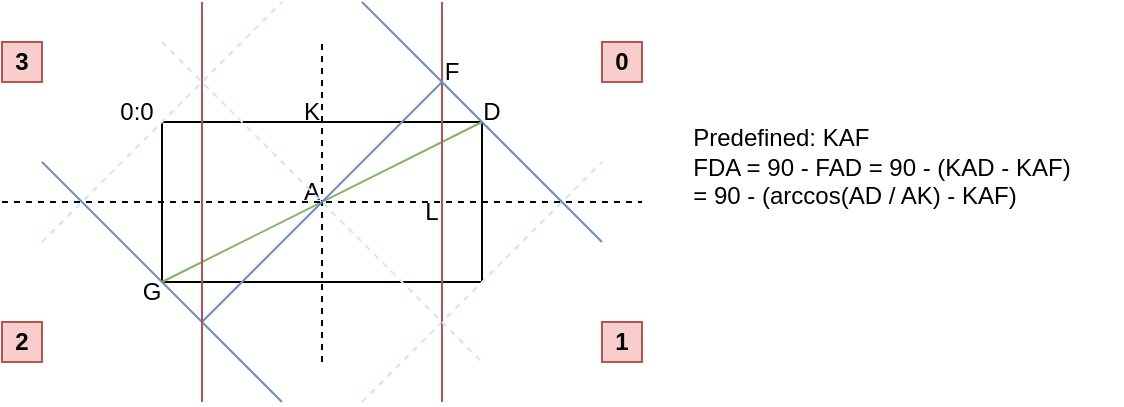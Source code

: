 <mxfile version="24.7.6" pages="2">
  <diagram name="Name" id="ltzT5SsYBdAxyO781Ist">
    <mxGraphModel dx="683" dy="355" grid="1" gridSize="10" guides="1" tooltips="1" connect="1" arrows="1" fold="1" page="1" pageScale="1" pageWidth="827" pageHeight="1169" math="0" shadow="0">
      <root>
        <mxCell id="0" />
        <mxCell id="1" parent="0" />
        <mxCell id="JyyqqcXyBl7oPKqkZLgQ-26" value="" style="endArrow=none;html=1;rounded=0;" parent="1" edge="1">
          <mxGeometry width="50" height="50" relative="1" as="geometry">
            <mxPoint x="200" y="560" as="sourcePoint" />
            <mxPoint x="360" y="560" as="targetPoint" />
          </mxGeometry>
        </mxCell>
        <mxCell id="JyyqqcXyBl7oPKqkZLgQ-27" value="" style="endArrow=none;html=1;rounded=0;" parent="1" edge="1">
          <mxGeometry width="50" height="50" relative="1" as="geometry">
            <mxPoint x="200" y="640" as="sourcePoint" />
            <mxPoint x="200" y="560" as="targetPoint" />
          </mxGeometry>
        </mxCell>
        <mxCell id="JyyqqcXyBl7oPKqkZLgQ-28" value="" style="endArrow=none;html=1;rounded=0;" parent="1" edge="1">
          <mxGeometry width="50" height="50" relative="1" as="geometry">
            <mxPoint x="360" y="640" as="sourcePoint" />
            <mxPoint x="200" y="640" as="targetPoint" />
          </mxGeometry>
        </mxCell>
        <mxCell id="JyyqqcXyBl7oPKqkZLgQ-29" value="" style="endArrow=none;html=1;rounded=0;" parent="1" edge="1">
          <mxGeometry width="50" height="50" relative="1" as="geometry">
            <mxPoint x="360" y="640" as="sourcePoint" />
            <mxPoint x="360" y="560" as="targetPoint" />
          </mxGeometry>
        </mxCell>
        <mxCell id="JyyqqcXyBl7oPKqkZLgQ-30" value="" style="endArrow=none;html=1;rounded=0;fillColor=#d5e8d4;strokeColor=#82b366;" parent="1" edge="1">
          <mxGeometry width="50" height="50" relative="1" as="geometry">
            <mxPoint x="360" y="560" as="sourcePoint" />
            <mxPoint x="200" y="640" as="targetPoint" />
          </mxGeometry>
        </mxCell>
        <mxCell id="JyyqqcXyBl7oPKqkZLgQ-31" value="" style="endArrow=none;html=1;rounded=0;fillColor=#dae8fc;strokeColor=#CCE5FF;dashed=1;" parent="1" edge="1">
          <mxGeometry width="50" height="50" relative="1" as="geometry">
            <mxPoint x="300" y="700" as="sourcePoint" />
            <mxPoint x="420" y="580" as="targetPoint" />
          </mxGeometry>
        </mxCell>
        <mxCell id="JyyqqcXyBl7oPKqkZLgQ-33" value="" style="endArrow=none;html=1;rounded=0;dashed=1;" parent="1" edge="1">
          <mxGeometry width="50" height="50" relative="1" as="geometry">
            <mxPoint x="280" y="680" as="sourcePoint" />
            <mxPoint x="280" y="520" as="targetPoint" />
          </mxGeometry>
        </mxCell>
        <mxCell id="JyyqqcXyBl7oPKqkZLgQ-34" value="" style="endArrow=none;html=1;rounded=0;fillColor=#dae8fc;strokeColor=#6c8ebf;" parent="1" edge="1">
          <mxGeometry width="50" height="50" relative="1" as="geometry">
            <mxPoint x="340" y="540" as="sourcePoint" />
            <mxPoint x="220" y="660" as="targetPoint" />
          </mxGeometry>
        </mxCell>
        <mxCell id="JyyqqcXyBl7oPKqkZLgQ-35" value="" style="endArrow=none;html=1;rounded=0;fillColor=#f8cecc;strokeColor=#b85450;" parent="1" edge="1">
          <mxGeometry width="50" height="50" relative="1" as="geometry">
            <mxPoint x="340" y="700" as="sourcePoint" />
            <mxPoint x="340" y="500" as="targetPoint" />
          </mxGeometry>
        </mxCell>
        <mxCell id="JyyqqcXyBl7oPKqkZLgQ-36" value="" style="endArrow=none;dashed=1;html=1;rounded=0;" parent="1" edge="1">
          <mxGeometry width="50" height="50" relative="1" as="geometry">
            <mxPoint x="120" y="600" as="sourcePoint" />
            <mxPoint x="440" y="600" as="targetPoint" />
          </mxGeometry>
        </mxCell>
        <mxCell id="JyyqqcXyBl7oPKqkZLgQ-37" value="A" style="text;strokeColor=none;align=center;fillColor=none;html=1;verticalAlign=middle;whiteSpace=wrap;rounded=0;" parent="1" vertex="1">
          <mxGeometry x="270" y="590" width="10" height="10" as="geometry" />
        </mxCell>
        <mxCell id="JyyqqcXyBl7oPKqkZLgQ-40" value="D" style="text;strokeColor=none;align=center;fillColor=none;html=1;verticalAlign=middle;whiteSpace=wrap;rounded=0;" parent="1" vertex="1">
          <mxGeometry x="360" y="550" width="10" height="10" as="geometry" />
        </mxCell>
        <mxCell id="JyyqqcXyBl7oPKqkZLgQ-43" value="F" style="text;strokeColor=none;align=center;fillColor=none;html=1;verticalAlign=middle;whiteSpace=wrap;rounded=0;" parent="1" vertex="1">
          <mxGeometry x="340" y="530" width="10" height="10" as="geometry" />
        </mxCell>
        <mxCell id="JyyqqcXyBl7oPKqkZLgQ-44" value="G" style="text;strokeColor=none;align=center;fillColor=none;html=1;verticalAlign=middle;whiteSpace=wrap;rounded=0;" parent="1" vertex="1">
          <mxGeometry x="190" y="640" width="10" height="10" as="geometry" />
        </mxCell>
        <mxCell id="JyyqqcXyBl7oPKqkZLgQ-45" value="" style="endArrow=none;html=1;rounded=0;fillColor=#dae8fc;strokeColor=#6c8ebf;" parent="1" edge="1">
          <mxGeometry width="50" height="50" relative="1" as="geometry">
            <mxPoint x="140" y="580" as="sourcePoint" />
            <mxPoint x="260" y="700" as="targetPoint" />
          </mxGeometry>
        </mxCell>
        <mxCell id="JyyqqcXyBl7oPKqkZLgQ-47" value="&lt;br&gt;&lt;div style=&quot;text-align: left;&quot;&gt;&lt;span style=&quot;background-color: initial;&quot;&gt;Predefined: KAF&lt;br&gt;FDA = 90 - FAD = 90 - (&lt;/span&gt;&lt;span style=&quot;background-color: initial;&quot;&gt;KAD -&amp;nbsp;&lt;/span&gt;&lt;span style=&quot;background-color: initial;&quot;&gt;KAF)&lt;/span&gt;&lt;/div&gt;&lt;div style=&quot;text-align: left;&quot;&gt;&lt;span style=&quot;background-color: initial;&quot;&gt;= 90 - (&lt;/span&gt;&lt;span style=&quot;background-color: initial;&quot;&gt;arccos(AD / AK) -&amp;nbsp;&lt;/span&gt;&lt;span style=&quot;background-color: initial;&quot;&gt;KAF)&lt;/span&gt;&lt;/div&gt;" style="text;html=1;align=center;verticalAlign=middle;whiteSpace=wrap;rounded=0;" parent="1" vertex="1">
          <mxGeometry x="440" y="560" width="240" height="30" as="geometry" />
        </mxCell>
        <mxCell id="JyyqqcXyBl7oPKqkZLgQ-48" value="K" style="text;html=1;align=center;verticalAlign=middle;whiteSpace=wrap;rounded=0;" parent="1" vertex="1">
          <mxGeometry x="270" y="550" width="10" height="10" as="geometry" />
        </mxCell>
        <mxCell id="JyyqqcXyBl7oPKqkZLgQ-49" value="L" style="text;html=1;align=center;verticalAlign=middle;whiteSpace=wrap;rounded=0;" parent="1" vertex="1">
          <mxGeometry x="330" y="600" width="10" height="10" as="geometry" />
        </mxCell>
        <mxCell id="uIuwBRZ1UB-okvobMF6s-26" value="0" style="text;html=1;align=center;verticalAlign=middle;whiteSpace=wrap;rounded=0;fontStyle=1;fillColor=#f8cecc;strokeColor=#b85450;" parent="1" vertex="1">
          <mxGeometry x="420" y="520" width="20" height="20" as="geometry" />
        </mxCell>
        <mxCell id="uIuwBRZ1UB-okvobMF6s-27" value="1" style="text;html=1;align=center;verticalAlign=middle;whiteSpace=wrap;rounded=0;fontStyle=1;fillColor=#f8cecc;strokeColor=#b85450;" parent="1" vertex="1">
          <mxGeometry x="420" y="660" width="20" height="20" as="geometry" />
        </mxCell>
        <mxCell id="uIuwBRZ1UB-okvobMF6s-28" value="2" style="text;html=1;align=center;verticalAlign=middle;whiteSpace=wrap;rounded=0;fontStyle=1;fillColor=#f8cecc;strokeColor=#b85450;" parent="1" vertex="1">
          <mxGeometry x="120" y="660" width="20" height="20" as="geometry" />
        </mxCell>
        <mxCell id="uIuwBRZ1UB-okvobMF6s-29" value="3" style="text;html=1;align=center;verticalAlign=middle;whiteSpace=wrap;rounded=0;fontStyle=1;fillColor=#f8cecc;strokeColor=#b85450;" parent="1" vertex="1">
          <mxGeometry x="120" y="520" width="20" height="20" as="geometry" />
        </mxCell>
        <mxCell id="uIuwBRZ1UB-okvobMF6s-30" value="" style="endArrow=none;html=1;rounded=0;fillColor=#f8cecc;strokeColor=#b85450;" parent="1" edge="1">
          <mxGeometry width="50" height="50" relative="1" as="geometry">
            <mxPoint x="220" y="700" as="sourcePoint" />
            <mxPoint x="220" y="500" as="targetPoint" />
          </mxGeometry>
        </mxCell>
        <mxCell id="uIuwBRZ1UB-okvobMF6s-31" value="0:0" style="text;html=1;align=center;verticalAlign=middle;whiteSpace=wrap;rounded=0;" parent="1" vertex="1">
          <mxGeometry x="175" y="550" width="25" height="10" as="geometry" />
        </mxCell>
        <mxCell id="uIuwBRZ1UB-okvobMF6s-32" value="" style="endArrow=none;dashed=1;html=1;rounded=0;fillColor=#f5f5f5;strokeColor=#CCE5FF;" parent="1" edge="1">
          <mxGeometry width="50" height="50" relative="1" as="geometry">
            <mxPoint x="200" y="520" as="sourcePoint" />
            <mxPoint x="360" y="680" as="targetPoint" />
          </mxGeometry>
        </mxCell>
        <mxCell id="uIuwBRZ1UB-okvobMF6s-33" value="" style="endArrow=none;html=1;rounded=0;fillColor=#dae8fc;strokeColor=#CCE5FF;dashed=1;" parent="1" edge="1">
          <mxGeometry width="50" height="50" relative="1" as="geometry">
            <mxPoint x="140" y="620" as="sourcePoint" />
            <mxPoint x="260" y="500" as="targetPoint" />
          </mxGeometry>
        </mxCell>
        <mxCell id="Cd3XaYwlwLG_Ry0KV1gw-1" value="" style="endArrow=none;html=1;rounded=0;fillColor=#dae8fc;strokeColor=#6c8ebf;" edge="1" parent="1">
          <mxGeometry width="50" height="50" relative="1" as="geometry">
            <mxPoint x="300" y="500" as="sourcePoint" />
            <mxPoint x="420" y="620" as="targetPoint" />
          </mxGeometry>
        </mxCell>
      </root>
    </mxGraphModel>
  </diagram>
  <diagram id="Jp9MV0Kf8imSN911LjnW" name="Text">
    <mxGraphModel dx="1420" dy="745" grid="1" gridSize="10" guides="1" tooltips="1" connect="1" arrows="1" fold="1" page="1" pageScale="1" pageWidth="827" pageHeight="1169" math="0" shadow="0">
      <root>
        <mxCell id="0" />
        <mxCell id="1" parent="0" />
        <mxCell id="gEmSKo7o0tkbMqz-QMmU-2" value="" style="rounded=0;whiteSpace=wrap;html=1;fillColor=#fff2cc;strokeColor=#d6b656;" parent="1" vertex="1">
          <mxGeometry x="600" y="650" width="35" height="30" as="geometry" />
        </mxCell>
        <mxCell id="gEmSKo7o0tkbMqz-QMmU-4" value="" style="rounded=0;whiteSpace=wrap;html=1;fillColor=#fff2cc;strokeColor=#d6b656;" parent="1" vertex="1">
          <mxGeometry x="675" y="650" width="35" height="30" as="geometry" />
        </mxCell>
        <mxCell id="mKlO-LxwU_6byff5q-xm-2" value="" style="rounded=0;whiteSpace=wrap;html=1;fillColor=#d5e8d4;strokeColor=#82b366;" parent="1" vertex="1">
          <mxGeometry x="60" y="240" width="160" height="10" as="geometry" />
        </mxCell>
        <mxCell id="mKlO-LxwU_6byff5q-xm-4" value="" style="rounded=0;whiteSpace=wrap;html=1;fillColor=#d5e8d4;strokeColor=#82b366;" parent="1" vertex="1">
          <mxGeometry x="260" y="240" width="80" height="10" as="geometry" />
        </mxCell>
        <mxCell id="mKlO-LxwU_6byff5q-xm-6" value="" style="rounded=0;whiteSpace=wrap;html=1;fillColor=#d5e8d4;strokeColor=#82b366;" parent="1" vertex="1">
          <mxGeometry x="90" y="320" width="100" height="10" as="geometry" />
        </mxCell>
        <mxCell id="mKlO-LxwU_6byff5q-xm-8" value="" style="rounded=0;whiteSpace=wrap;html=1;fillColor=#d5e8d4;strokeColor=#82b366;" parent="1" vertex="1">
          <mxGeometry x="270" y="320" width="60" height="10" as="geometry" />
        </mxCell>
        <mxCell id="mKlO-LxwU_6byff5q-xm-10" value="" style="rounded=0;whiteSpace=wrap;html=1;fillColor=#d5e8d4;strokeColor=#82b366;" parent="1" vertex="1">
          <mxGeometry x="20" y="440" width="160" height="10" as="geometry" />
        </mxCell>
        <mxCell id="mKlO-LxwU_6byff5q-xm-12" value="" style="rounded=0;whiteSpace=wrap;html=1;fillColor=#d5e8d4;strokeColor=#82b366;" parent="1" vertex="1">
          <mxGeometry x="180" y="440" width="100" height="10" as="geometry" />
        </mxCell>
        <mxCell id="mKlO-LxwU_6byff5q-xm-17" value="" style="rounded=0;whiteSpace=wrap;html=1;fillColor=#f8cecc;strokeColor=#b85450;" parent="1" vertex="1">
          <mxGeometry x="500" y="450" width="40" height="30" as="geometry" />
        </mxCell>
        <mxCell id="mKlO-LxwU_6byff5q-xm-23" value="" style="endArrow=classic;startArrow=classic;html=1;rounded=0;fillColor=#ffe6cc;strokeColor=#d79b00;" parent="1" edge="1">
          <mxGeometry width="50" height="50" relative="1" as="geometry">
            <mxPoint x="20" y="490" as="sourcePoint" />
            <mxPoint x="180" y="490" as="targetPoint" />
          </mxGeometry>
        </mxCell>
        <mxCell id="mKlO-LxwU_6byff5q-xm-25" value="" style="endArrow=none;dashed=1;html=1;rounded=0;" parent="1" edge="1">
          <mxGeometry width="50" height="50" relative="1" as="geometry">
            <mxPoint x="80" y="560" as="sourcePoint" />
            <mxPoint x="80" y="400" as="targetPoint" />
          </mxGeometry>
        </mxCell>
        <mxCell id="mKlO-LxwU_6byff5q-xm-26" value="Start of Line" style="text;html=1;align=center;verticalAlign=middle;whiteSpace=wrap;rounded=0;" parent="1" vertex="1">
          <mxGeometry x="80" y="400" width="80" height="20" as="geometry" />
        </mxCell>
        <mxCell id="mKlO-LxwU_6byff5q-xm-27" value="" style="endArrow=classic;startArrow=classic;html=1;rounded=0;fillColor=#ffe6cc;strokeColor=#d79b00;" parent="1" edge="1">
          <mxGeometry width="50" height="50" relative="1" as="geometry">
            <mxPoint x="180" y="490" as="sourcePoint" />
            <mxPoint x="280" y="490" as="targetPoint" />
          </mxGeometry>
        </mxCell>
        <mxCell id="mKlO-LxwU_6byff5q-xm-28" value="" style="endArrow=classic;startArrow=classic;html=1;rounded=0;fillColor=#ffe6cc;strokeColor=#d79b00;" parent="1" edge="1">
          <mxGeometry width="50" height="50" relative="1" as="geometry">
            <mxPoint x="280" y="490" as="sourcePoint" />
            <mxPoint x="370" y="490" as="targetPoint" />
          </mxGeometry>
        </mxCell>
        <mxCell id="mKlO-LxwU_6byff5q-xm-29" value="" style="endArrow=classic;startArrow=classic;html=1;rounded=0;fillColor=#ffe6cc;strokeColor=#d79b00;" parent="1" edge="1">
          <mxGeometry width="50" height="50" relative="1" as="geometry">
            <mxPoint x="370" y="490" as="sourcePoint" />
            <mxPoint x="490" y="490" as="targetPoint" />
          </mxGeometry>
        </mxCell>
        <mxCell id="mKlO-LxwU_6byff5q-xm-30" value="" style="endArrow=classic;startArrow=classic;html=1;rounded=0;fillColor=#ffe6cc;strokeColor=#d79b00;" parent="1" edge="1">
          <mxGeometry width="50" height="50" relative="1" as="geometry">
            <mxPoint x="490" y="490" as="sourcePoint" />
            <mxPoint x="570" y="490" as="targetPoint" />
          </mxGeometry>
        </mxCell>
        <mxCell id="mKlO-LxwU_6byff5q-xm-31" value="" style="endArrow=classic;startArrow=classic;html=1;rounded=0;fillColor=#ffe6cc;strokeColor=#d79b00;" parent="1" edge="1">
          <mxGeometry width="50" height="50" relative="1" as="geometry">
            <mxPoint x="570" y="490" as="sourcePoint" />
            <mxPoint x="670" y="490" as="targetPoint" />
          </mxGeometry>
        </mxCell>
        <mxCell id="mKlO-LxwU_6byff5q-xm-32" value="" style="endArrow=classic;startArrow=classic;html=1;rounded=0;fillColor=#ffe6cc;strokeColor=#d79b00;" parent="1" edge="1">
          <mxGeometry width="50" height="50" relative="1" as="geometry">
            <mxPoint x="670" y="490" as="sourcePoint" />
            <mxPoint x="810" y="490" as="targetPoint" />
          </mxGeometry>
        </mxCell>
        <mxCell id="mKlO-LxwU_6byff5q-xm-33" value="Calculated fragment width = combine(prevRightGap, leftGap) + footWidth + rightGap" style="text;html=1;align=left;verticalAlign=middle;whiteSpace=wrap;rounded=0;" parent="1" vertex="1">
          <mxGeometry x="180" y="520" width="500" height="20" as="geometry" />
        </mxCell>
        <mxCell id="mKlO-LxwU_6byff5q-xm-35" value="" style="endArrow=none;html=1;rounded=0;" parent="1" edge="1">
          <mxGeometry width="50" height="50" relative="1" as="geometry">
            <mxPoint x="180" y="500" as="sourcePoint" />
            <mxPoint x="180" y="430" as="targetPoint" />
          </mxGeometry>
        </mxCell>
        <mxCell id="mKlO-LxwU_6byff5q-xm-36" value="" style="endArrow=none;html=1;rounded=0;" parent="1" edge="1">
          <mxGeometry width="50" height="50" relative="1" as="geometry">
            <mxPoint x="280" y="500" as="sourcePoint" />
            <mxPoint x="280" y="430" as="targetPoint" />
          </mxGeometry>
        </mxCell>
        <mxCell id="mKlO-LxwU_6byff5q-xm-37" value="" style="endArrow=none;html=1;rounded=0;" parent="1" edge="1">
          <mxGeometry width="50" height="50" relative="1" as="geometry">
            <mxPoint x="370" y="500" as="sourcePoint" />
            <mxPoint x="370" y="430" as="targetPoint" />
          </mxGeometry>
        </mxCell>
        <mxCell id="mKlO-LxwU_6byff5q-xm-38" value="" style="endArrow=none;html=1;rounded=0;" parent="1" edge="1">
          <mxGeometry width="50" height="50" relative="1" as="geometry">
            <mxPoint x="490" y="500" as="sourcePoint" />
            <mxPoint x="490" y="430" as="targetPoint" />
          </mxGeometry>
        </mxCell>
        <mxCell id="mKlO-LxwU_6byff5q-xm-39" value="" style="endArrow=none;html=1;rounded=0;" parent="1" edge="1">
          <mxGeometry width="50" height="50" relative="1" as="geometry">
            <mxPoint x="570" y="500" as="sourcePoint" />
            <mxPoint x="570" y="430" as="targetPoint" />
          </mxGeometry>
        </mxCell>
        <mxCell id="mKlO-LxwU_6byff5q-xm-40" value="" style="endArrow=none;html=1;rounded=0;" parent="1" edge="1">
          <mxGeometry width="50" height="50" relative="1" as="geometry">
            <mxPoint x="670" y="500" as="sourcePoint" />
            <mxPoint x="670" y="430" as="targetPoint" />
          </mxGeometry>
        </mxCell>
        <mxCell id="mKlO-LxwU_6byff5q-xm-41" value="" style="rounded=0;whiteSpace=wrap;html=1;fillColor=#dae8fc;strokeColor=#6c8ebf;" parent="1" vertex="1">
          <mxGeometry x="60" y="250" width="60" height="30" as="geometry" />
        </mxCell>
        <mxCell id="mKlO-LxwU_6byff5q-xm-42" value="" style="rounded=0;whiteSpace=wrap;html=1;fillColor=#e1d5e7;strokeColor=#9673a6;" parent="1" vertex="1">
          <mxGeometry x="160" y="250" width="60" height="30" as="geometry" />
        </mxCell>
        <mxCell id="mKlO-LxwU_6byff5q-xm-43" value="" style="rounded=0;whiteSpace=wrap;html=1;fillColor=#e1d5e7;strokeColor=#9673a6;" parent="1" vertex="1">
          <mxGeometry x="160" y="330" width="30" height="30" as="geometry" />
        </mxCell>
        <mxCell id="mKlO-LxwU_6byff5q-xm-44" value="" style="rounded=0;whiteSpace=wrap;html=1;fillColor=#dae8fc;strokeColor=#6c8ebf;" parent="1" vertex="1">
          <mxGeometry x="90" y="330" width="30" height="30" as="geometry" />
        </mxCell>
        <mxCell id="mKlO-LxwU_6byff5q-xm-45" value="" style="rounded=0;whiteSpace=wrap;html=1;fillColor=#dae8fc;strokeColor=#6c8ebf;" parent="1" vertex="1">
          <mxGeometry x="20" y="450" width="60" height="30" as="geometry" />
        </mxCell>
        <mxCell id="mKlO-LxwU_6byff5q-xm-46" value="" style="rounded=0;whiteSpace=wrap;html=1;fillColor=#e1d5e7;strokeColor=#9673a6;" parent="1" vertex="1">
          <mxGeometry x="120" y="450" width="60" height="30" as="geometry" />
        </mxCell>
        <mxCell id="mKlO-LxwU_6byff5q-xm-47" value="" style="rounded=0;whiteSpace=wrap;html=1;fillColor=#dae8fc;strokeColor=#6c8ebf;" parent="1" vertex="1">
          <mxGeometry x="180" y="450" width="30" height="30" as="geometry" />
        </mxCell>
        <mxCell id="mKlO-LxwU_6byff5q-xm-48" value="" style="rounded=0;whiteSpace=wrap;html=1;fillColor=#dae8fc;strokeColor=#6c8ebf;" parent="1" vertex="1">
          <mxGeometry x="490" y="450" width="10" height="30" as="geometry" />
        </mxCell>
        <mxCell id="mKlO-LxwU_6byff5q-xm-49" value="" style="rounded=0;whiteSpace=wrap;html=1;fillColor=#e1d5e7;strokeColor=#9673a6;" parent="1" vertex="1">
          <mxGeometry x="540" y="450" width="10" height="30" as="geometry" />
        </mxCell>
        <mxCell id="mKlO-LxwU_6byff5q-xm-50" value="" style="rounded=0;whiteSpace=wrap;html=1;fillColor=#dae8fc;strokeColor=#6c8ebf;" parent="1" vertex="1">
          <mxGeometry x="670" y="450" width="40" height="30" as="geometry" />
        </mxCell>
        <mxCell id="mKlO-LxwU_6byff5q-xm-51" value="" style="rounded=0;whiteSpace=wrap;html=1;fillColor=#e1d5e7;strokeColor=#9673a6;" parent="1" vertex="1">
          <mxGeometry x="750" y="450" width="60" height="30" as="geometry" />
        </mxCell>
        <mxCell id="mKlO-LxwU_6byff5q-xm-14" value="" style="rounded=0;whiteSpace=wrap;html=1;fillColor=#d5e8d4;strokeColor=#82b366;" parent="1" vertex="1">
          <mxGeometry x="280" y="440" width="60" height="10" as="geometry" />
        </mxCell>
        <mxCell id="mKlO-LxwU_6byff5q-xm-16" value="" style="rounded=0;whiteSpace=wrap;html=1;fillColor=#d5e8d4;strokeColor=#82b366;" parent="1" vertex="1">
          <mxGeometry x="390" y="440" width="80" height="10" as="geometry" />
        </mxCell>
        <mxCell id="mKlO-LxwU_6byff5q-xm-18" value="" style="rounded=0;whiteSpace=wrap;html=1;fillColor=#d5e8d4;strokeColor=#82b366;" parent="1" vertex="1">
          <mxGeometry x="470" y="440" width="100" height="10" as="geometry" />
        </mxCell>
        <mxCell id="mKlO-LxwU_6byff5q-xm-20" value="" style="rounded=0;whiteSpace=wrap;html=1;fillColor=#d5e8d4;strokeColor=#82b366;" parent="1" vertex="1">
          <mxGeometry x="570" y="440" width="80" height="10" as="geometry" />
        </mxCell>
        <mxCell id="mKlO-LxwU_6byff5q-xm-22" value="" style="rounded=0;whiteSpace=wrap;html=1;fillColor=#d5e8d4;strokeColor=#82b366;" parent="1" vertex="1">
          <mxGeometry x="650" y="440" width="160" height="10" as="geometry" />
        </mxCell>
        <mxCell id="mKlO-LxwU_6byff5q-xm-52" value="" style="rounded=0;whiteSpace=wrap;html=1;fillColor=#d5e8d4;strokeColor=#82b366;" parent="1" vertex="1">
          <mxGeometry x="60" y="240" width="160" height="10" as="geometry" />
        </mxCell>
        <mxCell id="mKlO-LxwU_6byff5q-xm-53" value="" style="rounded=0;whiteSpace=wrap;html=1;fillColor=#d5e8d4;strokeColor=#82b366;" parent="1" vertex="1">
          <mxGeometry x="90" y="320" width="100" height="10" as="geometry" />
        </mxCell>
        <mxCell id="mKlO-LxwU_6byff5q-xm-54" value="" style="rounded=0;whiteSpace=wrap;html=1;fillColor=#d5e8d4;strokeColor=#82b366;" parent="1" vertex="1">
          <mxGeometry x="270" y="320" width="60" height="10" as="geometry" />
        </mxCell>
        <mxCell id="mKlO-LxwU_6byff5q-xm-55" value="" style="rounded=0;whiteSpace=wrap;html=1;fillColor=#d5e8d4;strokeColor=#82b366;" parent="1" vertex="1">
          <mxGeometry x="260" y="240" width="80" height="10" as="geometry" />
        </mxCell>
        <mxCell id="mKlO-LxwU_6byff5q-xm-56" value="" style="rounded=0;whiteSpace=wrap;html=1;fillColor=#d5e8d4;strokeColor=#82b366;" parent="1" vertex="1">
          <mxGeometry x="20" y="440" width="160" height="10" as="geometry" />
        </mxCell>
        <mxCell id="mKlO-LxwU_6byff5q-xm-57" value="" style="rounded=0;whiteSpace=wrap;html=1;fillColor=#d5e8d4;strokeColor=#82b366;" parent="1" vertex="1">
          <mxGeometry x="180" y="440" width="100" height="10" as="geometry" />
        </mxCell>
        <mxCell id="mKlO-LxwU_6byff5q-xm-1" value="" style="rounded=0;whiteSpace=wrap;html=1;fillColor=#f8cecc;strokeColor=#b85450;" parent="1" vertex="1">
          <mxGeometry x="120" y="250" width="40" height="30" as="geometry" />
        </mxCell>
        <mxCell id="mKlO-LxwU_6byff5q-xm-3" value="" style="rounded=0;whiteSpace=wrap;html=1;fillColor=#f8cecc;strokeColor=#b85450;" parent="1" vertex="1">
          <mxGeometry x="240" y="250" width="120" height="30" as="geometry" />
        </mxCell>
        <mxCell id="mKlO-LxwU_6byff5q-xm-5" value="" style="rounded=0;whiteSpace=wrap;html=1;fillColor=#f8cecc;strokeColor=#b85450;" parent="1" vertex="1">
          <mxGeometry x="120" y="330" width="40" height="30" as="geometry" />
        </mxCell>
        <mxCell id="mKlO-LxwU_6byff5q-xm-7" value="" style="rounded=0;whiteSpace=wrap;html=1;fillColor=#f8cecc;strokeColor=#b85450;" parent="1" vertex="1">
          <mxGeometry x="240" y="330" width="120" height="30" as="geometry" />
        </mxCell>
        <mxCell id="mKlO-LxwU_6byff5q-xm-9" value="" style="rounded=0;whiteSpace=wrap;html=1;fillColor=#f8cecc;strokeColor=#b85450;" parent="1" vertex="1">
          <mxGeometry x="80" y="450" width="40" height="30" as="geometry" />
        </mxCell>
        <mxCell id="mKlO-LxwU_6byff5q-xm-11" value="" style="rounded=0;whiteSpace=wrap;html=1;fillColor=#f8cecc;strokeColor=#b85450;" parent="1" vertex="1">
          <mxGeometry x="210" y="450" width="40" height="30" as="geometry" />
        </mxCell>
        <mxCell id="mKlO-LxwU_6byff5q-xm-13" value="" style="rounded=0;whiteSpace=wrap;html=1;fillColor=#f8cecc;strokeColor=#b85450;" parent="1" vertex="1">
          <mxGeometry x="250" y="450" width="120" height="30" as="geometry" />
        </mxCell>
        <mxCell id="mKlO-LxwU_6byff5q-xm-15" value="" style="rounded=0;whiteSpace=wrap;html=1;fillColor=#f8cecc;strokeColor=#b85450;" parent="1" vertex="1">
          <mxGeometry x="370" y="450" width="120" height="30" as="geometry" />
        </mxCell>
        <mxCell id="mKlO-LxwU_6byff5q-xm-19" value="" style="rounded=0;whiteSpace=wrap;html=1;fillColor=#f8cecc;strokeColor=#b85450;" parent="1" vertex="1">
          <mxGeometry x="550" y="450" width="120" height="30" as="geometry" />
        </mxCell>
        <mxCell id="mKlO-LxwU_6byff5q-xm-21" value="" style="rounded=0;whiteSpace=wrap;html=1;fillColor=#f8cecc;strokeColor=#b85450;" parent="1" vertex="1">
          <mxGeometry x="710" y="450" width="40" height="30" as="geometry" />
        </mxCell>
        <mxCell id="5N9IasQZnGzKYWPamvD5-19" value="" style="rounded=0;whiteSpace=wrap;html=1;fillColor=#dae8fc;strokeColor=#6c8ebf;" parent="1" vertex="1">
          <mxGeometry x="200" y="650" width="40" height="30" as="geometry" />
        </mxCell>
        <mxCell id="5N9IasQZnGzKYWPamvD5-25" value="" style="rounded=0;whiteSpace=wrap;html=1;fillColor=#d5e8d4;strokeColor=#82b366;" parent="1" vertex="1">
          <mxGeometry x="360" y="640" width="20" height="10" as="geometry" />
        </mxCell>
        <mxCell id="5N9IasQZnGzKYWPamvD5-28" value="" style="rounded=0;whiteSpace=wrap;html=1;fillColor=#e1d5e7;strokeColor=#9673a6;" parent="1" vertex="1">
          <mxGeometry x="280" y="650" width="30" height="30" as="geometry" />
        </mxCell>
        <mxCell id="5N9IasQZnGzKYWPamvD5-21" value="" style="rounded=0;whiteSpace=wrap;html=1;fillColor=#d5e8d4;strokeColor=#82b366;" parent="1" vertex="1">
          <mxGeometry x="120" y="640" width="40" height="10" as="geometry" />
        </mxCell>
        <mxCell id="5N9IasQZnGzKYWPamvD5-22" value="" style="rounded=0;whiteSpace=wrap;html=1;fillColor=#d5e8d4;strokeColor=#82b366;" parent="1" vertex="1">
          <mxGeometry x="160" y="640" width="200" height="10" as="geometry" />
        </mxCell>
        <mxCell id="5N9IasQZnGzKYWPamvD5-23" value="" style="rounded=0;whiteSpace=wrap;html=1;fillColor=#f8cecc;strokeColor=#b85450;" parent="1" vertex="1">
          <mxGeometry x="80" y="650" width="120" height="30" as="geometry" />
        </mxCell>
        <mxCell id="5N9IasQZnGzKYWPamvD5-24" value="" style="rounded=0;whiteSpace=wrap;html=1;fillColor=#f8cecc;strokeColor=#b85450;" parent="1" vertex="1">
          <mxGeometry x="240" y="650" width="40" height="30" as="geometry" />
        </mxCell>
        <mxCell id="5N9IasQZnGzKYWPamvD5-27" value="" style="rounded=0;whiteSpace=wrap;html=1;fillColor=#f8cecc;strokeColor=#b85450;" parent="1" vertex="1">
          <mxGeometry x="310" y="650" width="120" height="30" as="geometry" />
        </mxCell>
        <mxCell id="5N9IasQZnGzKYWPamvD5-29" value="" style="endArrow=classic;startArrow=classic;html=1;rounded=0;" parent="1" edge="1">
          <mxGeometry width="50" height="50" relative="1" as="geometry">
            <mxPoint x="160" y="700" as="sourcePoint" />
            <mxPoint x="200" y="700" as="targetPoint" />
          </mxGeometry>
        </mxCell>
        <mxCell id="5N9IasQZnGzKYWPamvD5-31" style="edgeStyle=orthogonalEdgeStyle;rounded=0;orthogonalLoop=1;jettySize=auto;html=1;exitX=0.5;exitY=0;exitDx=0;exitDy=0;" parent="1" source="5N9IasQZnGzKYWPamvD5-30" edge="1">
          <mxGeometry relative="1" as="geometry">
            <mxPoint x="180" y="700" as="targetPoint" />
            <mxPoint x="110" y="740" as="sourcePoint" />
            <Array as="points">
              <mxPoint x="70" y="720" />
              <mxPoint x="180" y="720" />
            </Array>
          </mxGeometry>
        </mxCell>
        <mxCell id="5N9IasQZnGzKYWPamvD5-30" value="lostLeftWidth" style="text;html=1;align=center;verticalAlign=middle;whiteSpace=wrap;rounded=0;" parent="1" vertex="1">
          <mxGeometry x="40" y="740" width="60" height="20" as="geometry" />
        </mxCell>
        <mxCell id="5N9IasQZnGzKYWPamvD5-32" value="" style="endArrow=classic;startArrow=classic;html=1;rounded=0;" parent="1" edge="1">
          <mxGeometry width="50" height="50" relative="1" as="geometry">
            <mxPoint x="200" y="700" as="sourcePoint" />
            <mxPoint x="240" y="700" as="targetPoint" />
          </mxGeometry>
        </mxCell>
        <mxCell id="5N9IasQZnGzKYWPamvD5-34" style="edgeStyle=orthogonalEdgeStyle;rounded=0;orthogonalLoop=1;jettySize=auto;html=1;exitX=0.5;exitY=0;exitDx=0;exitDy=0;" parent="1" source="5N9IasQZnGzKYWPamvD5-33" edge="1">
          <mxGeometry relative="1" as="geometry">
            <mxPoint x="220" y="700" as="targetPoint" />
            <Array as="points">
              <mxPoint x="170" y="730" />
              <mxPoint x="220" y="730" />
            </Array>
          </mxGeometry>
        </mxCell>
        <mxCell id="5N9IasQZnGzKYWPamvD5-33" value="vacantLeftWidth" style="text;html=1;align=center;verticalAlign=middle;whiteSpace=wrap;rounded=0;" parent="1" vertex="1">
          <mxGeometry x="140" y="740" width="60" height="20" as="geometry" />
        </mxCell>
        <mxCell id="5N9IasQZnGzKYWPamvD5-35" value="" style="endArrow=classic;startArrow=classic;html=1;rounded=0;" parent="1" edge="1">
          <mxGeometry width="50" height="50" relative="1" as="geometry">
            <mxPoint x="240" y="700" as="sourcePoint" />
            <mxPoint x="280" y="700" as="targetPoint" />
          </mxGeometry>
        </mxCell>
        <mxCell id="5N9IasQZnGzKYWPamvD5-37" style="edgeStyle=orthogonalEdgeStyle;rounded=0;orthogonalLoop=1;jettySize=auto;html=1;exitX=0.5;exitY=0;exitDx=0;exitDy=0;" parent="1" source="5N9IasQZnGzKYWPamvD5-36" edge="1">
          <mxGeometry relative="1" as="geometry">
            <mxPoint x="259.962" y="700" as="targetPoint" />
          </mxGeometry>
        </mxCell>
        <mxCell id="5N9IasQZnGzKYWPamvD5-36" value="footTextWidth" style="text;html=1;align=center;verticalAlign=middle;whiteSpace=wrap;rounded=0;" parent="1" vertex="1">
          <mxGeometry x="230" y="740" width="60" height="20" as="geometry" />
        </mxCell>
        <mxCell id="5N9IasQZnGzKYWPamvD5-39" style="edgeStyle=orthogonalEdgeStyle;rounded=0;orthogonalLoop=1;jettySize=auto;html=1;exitX=0.5;exitY=1;exitDx=0;exitDy=0;" parent="1" source="5N9IasQZnGzKYWPamvD5-38" edge="1">
          <mxGeometry relative="1" as="geometry">
            <mxPoint x="260" y="620" as="targetPoint" />
            <Array as="points">
              <mxPoint x="260" y="610" />
            </Array>
          </mxGeometry>
        </mxCell>
        <mxCell id="5N9IasQZnGzKYWPamvD5-38" value="headTextWidth" style="text;html=1;align=center;verticalAlign=middle;whiteSpace=wrap;rounded=0;" parent="1" vertex="1">
          <mxGeometry x="230" y="580" width="60" height="20" as="geometry" />
        </mxCell>
        <mxCell id="5N9IasQZnGzKYWPamvD5-40" value="" style="endArrow=classic;startArrow=classic;html=1;rounded=0;" parent="1" edge="1">
          <mxGeometry width="50" height="50" relative="1" as="geometry">
            <mxPoint x="160" y="620" as="sourcePoint" />
            <mxPoint x="360" y="620" as="targetPoint" />
          </mxGeometry>
        </mxCell>
        <mxCell id="5N9IasQZnGzKYWPamvD5-41" value="" style="endArrow=classic;startArrow=classic;html=1;rounded=0;" parent="1" edge="1">
          <mxGeometry width="50" height="50" relative="1" as="geometry">
            <mxPoint x="280" y="700" as="sourcePoint" />
            <mxPoint x="310" y="700" as="targetPoint" />
          </mxGeometry>
        </mxCell>
        <mxCell id="5N9IasQZnGzKYWPamvD5-43" style="edgeStyle=orthogonalEdgeStyle;rounded=0;orthogonalLoop=1;jettySize=auto;html=1;exitX=0.5;exitY=0;exitDx=0;exitDy=0;" parent="1" source="5N9IasQZnGzKYWPamvD5-42" edge="1">
          <mxGeometry relative="1" as="geometry">
            <mxPoint x="300" y="700" as="targetPoint" />
            <Array as="points">
              <mxPoint x="350" y="730" />
              <mxPoint x="300" y="730" />
            </Array>
          </mxGeometry>
        </mxCell>
        <mxCell id="5N9IasQZnGzKYWPamvD5-42" value="vacantRightWidth" style="text;html=1;align=center;verticalAlign=middle;whiteSpace=wrap;rounded=0;" parent="1" vertex="1">
          <mxGeometry x="320" y="740" width="60" height="20" as="geometry" />
        </mxCell>
        <mxCell id="5N9IasQZnGzKYWPamvD5-45" style="edgeStyle=orthogonalEdgeStyle;rounded=0;orthogonalLoop=1;jettySize=auto;html=1;exitX=0.5;exitY=0;exitDx=0;exitDy=0;" parent="1" source="5N9IasQZnGzKYWPamvD5-44" edge="1">
          <mxGeometry relative="1" as="geometry">
            <mxPoint x="340" y="700" as="targetPoint" />
            <Array as="points">
              <mxPoint x="470" y="720" />
              <mxPoint x="340" y="720" />
            </Array>
          </mxGeometry>
        </mxCell>
        <mxCell id="5N9IasQZnGzKYWPamvD5-44" value="lostRightWidth" style="text;html=1;align=center;verticalAlign=middle;whiteSpace=wrap;rounded=0;" parent="1" vertex="1">
          <mxGeometry x="440" y="740" width="60" height="20" as="geometry" />
        </mxCell>
        <mxCell id="5N9IasQZnGzKYWPamvD5-46" value="" style="endArrow=classic;startArrow=classic;html=1;rounded=0;" parent="1" edge="1">
          <mxGeometry width="50" height="50" relative="1" as="geometry">
            <mxPoint x="310" y="700" as="sourcePoint" />
            <mxPoint x="360" y="700" as="targetPoint" />
          </mxGeometry>
        </mxCell>
        <mxCell id="5N9IasQZnGzKYWPamvD5-47" value="" style="endArrow=none;html=1;rounded=0;" parent="1" edge="1">
          <mxGeometry width="50" height="50" relative="1" as="geometry">
            <mxPoint x="200" y="690" as="sourcePoint" />
            <mxPoint x="200" y="650" as="targetPoint" />
          </mxGeometry>
        </mxCell>
        <mxCell id="gEmSKo7o0tkbMqz-QMmU-1" value="" style="endArrow=none;html=1;rounded=0;" parent="1" edge="1">
          <mxGeometry width="50" height="50" relative="1" as="geometry">
            <mxPoint x="360" y="690" as="sourcePoint" />
            <mxPoint x="360" y="650" as="targetPoint" />
          </mxGeometry>
        </mxCell>
        <mxCell id="gEmSKo7o0tkbMqz-QMmU-3" value="" style="rounded=0;whiteSpace=wrap;html=1;fillColor=#d5e8d4;strokeColor=#82b366;" parent="1" vertex="1">
          <mxGeometry x="760" y="640" width="20" height="10" as="geometry" />
        </mxCell>
        <mxCell id="gEmSKo7o0tkbMqz-QMmU-5" value="" style="rounded=0;whiteSpace=wrap;html=1;fillColor=#d5e8d4;strokeColor=#82b366;" parent="1" vertex="1">
          <mxGeometry x="520" y="640" width="40" height="10" as="geometry" />
        </mxCell>
        <mxCell id="gEmSKo7o0tkbMqz-QMmU-6" value="" style="rounded=0;whiteSpace=wrap;html=1;fillColor=#d5e8d4;strokeColor=#82b366;" parent="1" vertex="1">
          <mxGeometry x="560" y="640" width="200" height="10" as="geometry" />
        </mxCell>
        <mxCell id="gEmSKo7o0tkbMqz-QMmU-7" value="" style="rounded=0;whiteSpace=wrap;html=1;fillColor=#f8cecc;strokeColor=#b85450;" parent="1" vertex="1">
          <mxGeometry x="480" y="650" width="120" height="30" as="geometry" />
        </mxCell>
        <mxCell id="gEmSKo7o0tkbMqz-QMmU-8" value="" style="rounded=0;whiteSpace=wrap;html=1;fillColor=#f8cecc;strokeColor=#b85450;" parent="1" vertex="1">
          <mxGeometry x="635" y="650" width="40" height="30" as="geometry" />
        </mxCell>
        <mxCell id="gEmSKo7o0tkbMqz-QMmU-9" value="" style="rounded=0;whiteSpace=wrap;html=1;fillColor=#f8cecc;strokeColor=#b85450;" parent="1" vertex="1">
          <mxGeometry x="710" y="650" width="120" height="30" as="geometry" />
        </mxCell>
        <mxCell id="gEmSKo7o0tkbMqz-QMmU-13" value="" style="endArrow=none;html=1;rounded=0;" parent="1" edge="1">
          <mxGeometry width="50" height="50" relative="1" as="geometry">
            <mxPoint x="600" y="690" as="sourcePoint" />
            <mxPoint x="600" y="650" as="targetPoint" />
          </mxGeometry>
        </mxCell>
        <mxCell id="gEmSKo7o0tkbMqz-QMmU-14" value="" style="endArrow=none;html=1;rounded=0;" parent="1" edge="1">
          <mxGeometry width="50" height="50" relative="1" as="geometry">
            <mxPoint x="760" y="690" as="sourcePoint" />
            <mxPoint x="760" y="650" as="targetPoint" />
          </mxGeometry>
        </mxCell>
        <mxCell id="gEmSKo7o0tkbMqz-QMmU-17" value="" style="rounded=0;whiteSpace=wrap;html=1;fillColor=#d5e8d4;strokeColor=#82b366;" parent="1" vertex="1">
          <mxGeometry x="120" y="840" width="160" height="10" as="geometry" />
        </mxCell>
        <mxCell id="gEmSKo7o0tkbMqz-QMmU-18" value="" style="rounded=0;whiteSpace=wrap;html=1;fillColor=#dae8fc;strokeColor=#6c8ebf;" parent="1" vertex="1">
          <mxGeometry x="120" y="850" width="50" height="30" as="geometry" />
        </mxCell>
        <mxCell id="gEmSKo7o0tkbMqz-QMmU-19" value="" style="rounded=0;whiteSpace=wrap;html=1;fillColor=#e1d5e7;strokeColor=#9673a6;" parent="1" vertex="1">
          <mxGeometry x="230" y="850" width="50" height="30" as="geometry" />
        </mxCell>
        <mxCell id="gEmSKo7o0tkbMqz-QMmU-20" value="" style="rounded=0;whiteSpace=wrap;html=1;fillColor=#d5e8d4;strokeColor=#82b366;" parent="1" vertex="1">
          <mxGeometry x="120" y="840" width="160" height="10" as="geometry" />
        </mxCell>
        <mxCell id="gEmSKo7o0tkbMqz-QMmU-21" value="" style="rounded=0;whiteSpace=wrap;html=1;fillColor=#f8cecc;strokeColor=#b85450;" parent="1" vertex="1">
          <mxGeometry x="170" y="850" width="60" height="30" as="geometry" />
        </mxCell>
        <mxCell id="gEmSKo7o0tkbMqz-QMmU-23" value="" style="rounded=0;whiteSpace=wrap;html=1;fillColor=#d5e8d4;strokeColor=#82b366;" parent="1" vertex="1">
          <mxGeometry x="280" y="840" width="120" height="10" as="geometry" />
        </mxCell>
        <mxCell id="gEmSKo7o0tkbMqz-QMmU-24" value="" style="rounded=0;whiteSpace=wrap;html=1;fillColor=#f8cecc;strokeColor=#b85450;" parent="1" vertex="1">
          <mxGeometry x="320" y="850" width="40" height="30" as="geometry" />
        </mxCell>
        <mxCell id="gEmSKo7o0tkbMqz-QMmU-25" value="" style="rounded=0;whiteSpace=wrap;html=1;fillColor=#dae8fc;strokeColor=#6c8ebf;" parent="1" vertex="1">
          <mxGeometry x="280" y="850" width="40" height="30" as="geometry" />
        </mxCell>
        <mxCell id="gEmSKo7o0tkbMqz-QMmU-26" value="" style="rounded=0;whiteSpace=wrap;html=1;fillColor=#e1d5e7;strokeColor=#9673a6;" parent="1" vertex="1">
          <mxGeometry x="360" y="850" width="40" height="30" as="geometry" />
        </mxCell>
        <mxCell id="gEmSKo7o0tkbMqz-QMmU-37" value="" style="endArrow=classic;startArrow=classic;html=1;rounded=0;" parent="1" edge="1">
          <mxGeometry width="50" height="50" relative="1" as="geometry">
            <mxPoint x="160" y="610" as="sourcePoint" />
            <mxPoint x="240" y="610" as="targetPoint" />
          </mxGeometry>
        </mxCell>
        <mxCell id="gEmSKo7o0tkbMqz-QMmU-39" style="edgeStyle=orthogonalEdgeStyle;rounded=0;orthogonalLoop=1;jettySize=auto;html=1;exitX=1;exitY=0.5;exitDx=0;exitDy=0;" parent="1" source="gEmSKo7o0tkbMqz-QMmU-38" edge="1">
          <mxGeometry relative="1" as="geometry">
            <mxPoint x="200" y="610" as="targetPoint" />
          </mxGeometry>
        </mxCell>
        <mxCell id="gEmSKo7o0tkbMqz-QMmU-38" value="leftGap" style="text;html=1;align=center;verticalAlign=middle;whiteSpace=wrap;rounded=0;" parent="1" vertex="1">
          <mxGeometry x="110" y="580" width="60" height="20" as="geometry" />
        </mxCell>
        <mxCell id="gEmSKo7o0tkbMqz-QMmU-40" value="" style="endArrow=classic;startArrow=classic;html=1;rounded=0;" parent="1" edge="1">
          <mxGeometry width="50" height="50" relative="1" as="geometry">
            <mxPoint x="280" y="610" as="sourcePoint" />
            <mxPoint x="360" y="610" as="targetPoint" />
          </mxGeometry>
        </mxCell>
        <mxCell id="gEmSKo7o0tkbMqz-QMmU-42" style="edgeStyle=orthogonalEdgeStyle;rounded=0;orthogonalLoop=1;jettySize=auto;html=1;exitX=0;exitY=0.5;exitDx=0;exitDy=0;" parent="1" source="gEmSKo7o0tkbMqz-QMmU-41" edge="1">
          <mxGeometry relative="1" as="geometry">
            <mxPoint x="320" y="610" as="targetPoint" />
          </mxGeometry>
        </mxCell>
        <mxCell id="gEmSKo7o0tkbMqz-QMmU-41" value="rightGap" style="text;html=1;align=center;verticalAlign=middle;whiteSpace=wrap;rounded=0;" parent="1" vertex="1">
          <mxGeometry x="350" y="580" width="60" height="20" as="geometry" />
        </mxCell>
        <mxCell id="w6jdOZfri21kQHFIc1Y5-1" value="" style="endArrow=classic;startArrow=classic;html=1;rounded=0;" parent="1" edge="1">
          <mxGeometry width="50" height="50" relative="1" as="geometry">
            <mxPoint x="200" y="780" as="sourcePoint" />
            <mxPoint x="310" y="780" as="targetPoint" />
          </mxGeometry>
        </mxCell>
        <mxCell id="w6jdOZfri21kQHFIc1Y5-4" style="edgeStyle=orthogonalEdgeStyle;rounded=0;orthogonalLoop=1;jettySize=auto;html=1;exitX=0.5;exitY=0;exitDx=0;exitDy=0;" parent="1" source="w6jdOZfri21kQHFIc1Y5-3" edge="1">
          <mxGeometry relative="1" as="geometry">
            <mxPoint x="255.138" y="780" as="targetPoint" />
          </mxGeometry>
        </mxCell>
        <mxCell id="w6jdOZfri21kQHFIc1Y5-3" value="vacantSpace" style="text;html=1;align=center;verticalAlign=middle;whiteSpace=wrap;rounded=0;" parent="1" vertex="1">
          <mxGeometry x="200" y="810" width="110" height="20" as="geometry" />
        </mxCell>
        <mxCell id="GuXa9qta08DSwLOWPDtN-1" value="" style="endArrow=classic;startArrow=classic;html=1;rounded=0;" parent="1" edge="1">
          <mxGeometry width="50" height="50" relative="1" as="geometry">
            <mxPoint x="120" y="890" as="sourcePoint" />
            <mxPoint x="170" y="890" as="targetPoint" />
          </mxGeometry>
        </mxCell>
        <mxCell id="GuXa9qta08DSwLOWPDtN-2" style="edgeStyle=orthogonalEdgeStyle;rounded=0;orthogonalLoop=1;jettySize=auto;html=1;exitX=0.5;exitY=0;exitDx=0;exitDy=0;" parent="1" source="GuXa9qta08DSwLOWPDtN-3" edge="1">
          <mxGeometry relative="1" as="geometry">
            <mxPoint x="150" y="890" as="targetPoint" />
            <Array as="points">
              <mxPoint x="150" y="920" />
              <mxPoint x="150" y="920" />
            </Array>
          </mxGeometry>
        </mxCell>
        <mxCell id="GuXa9qta08DSwLOWPDtN-3" value="vacantLeftWidth" style="text;html=1;align=center;verticalAlign=middle;whiteSpace=wrap;rounded=0;" parent="1" vertex="1">
          <mxGeometry x="120" y="930" width="60" height="20" as="geometry" />
        </mxCell>
        <mxCell id="GuXa9qta08DSwLOWPDtN-4" value="" style="endArrow=classic;startArrow=classic;html=1;rounded=0;" parent="1" edge="1">
          <mxGeometry width="50" height="50" relative="1" as="geometry">
            <mxPoint x="280" y="890" as="sourcePoint" />
            <mxPoint x="320" y="890" as="targetPoint" />
          </mxGeometry>
        </mxCell>
        <mxCell id="GuXa9qta08DSwLOWPDtN-5" style="edgeStyle=orthogonalEdgeStyle;rounded=0;orthogonalLoop=1;jettySize=auto;html=1;exitX=0.5;exitY=0;exitDx=0;exitDy=0;" parent="1" source="GuXa9qta08DSwLOWPDtN-6" edge="1">
          <mxGeometry relative="1" as="geometry">
            <mxPoint x="300" y="890" as="targetPoint" />
            <Array as="points">
              <mxPoint x="350" y="920" />
              <mxPoint x="300" y="920" />
            </Array>
          </mxGeometry>
        </mxCell>
        <mxCell id="GuXa9qta08DSwLOWPDtN-6" value="leftGap&lt;div&gt;/ vacantLeftWidth&lt;/div&gt;" style="text;html=1;align=center;verticalAlign=middle;whiteSpace=wrap;rounded=0;" parent="1" vertex="1">
          <mxGeometry x="300" y="930" width="100" height="20" as="geometry" />
        </mxCell>
        <mxCell id="GuXa9qta08DSwLOWPDtN-7" value="" style="endArrow=classic;startArrow=classic;html=1;rounded=0;" parent="1" edge="1">
          <mxGeometry width="50" height="50" relative="1" as="geometry">
            <mxPoint x="230" y="890" as="sourcePoint" />
            <mxPoint x="280" y="890" as="targetPoint" />
          </mxGeometry>
        </mxCell>
        <mxCell id="GuXa9qta08DSwLOWPDtN-8" style="edgeStyle=orthogonalEdgeStyle;rounded=0;orthogonalLoop=1;jettySize=auto;html=1;exitX=0.5;exitY=0;exitDx=0;exitDy=0;" parent="1" source="GuXa9qta08DSwLOWPDtN-9" edge="1">
          <mxGeometry relative="1" as="geometry">
            <mxPoint x="250" y="890" as="targetPoint" />
            <Array as="points">
              <mxPoint x="250" y="920" />
              <mxPoint x="250" y="920" />
            </Array>
          </mxGeometry>
        </mxCell>
        <mxCell id="GuXa9qta08DSwLOWPDtN-9" value="vacantRightWidth" style="text;html=1;align=center;verticalAlign=middle;whiteSpace=wrap;rounded=0;" parent="1" vertex="1">
          <mxGeometry x="220" y="930" width="60" height="20" as="geometry" />
        </mxCell>
        <mxCell id="GuXa9qta08DSwLOWPDtN-22" value="" style="rounded=0;whiteSpace=wrap;html=1;fillColor=#d5e8d4;strokeColor=#82b366;" parent="1" vertex="1">
          <mxGeometry x="480" y="840" width="160" height="10" as="geometry" />
        </mxCell>
        <mxCell id="GuXa9qta08DSwLOWPDtN-25" value="" style="rounded=0;whiteSpace=wrap;html=1;fillColor=#d5e8d4;strokeColor=#82b366;" parent="1" vertex="1">
          <mxGeometry x="480" y="840" width="160" height="10" as="geometry" />
        </mxCell>
        <mxCell id="GuXa9qta08DSwLOWPDtN-26" value="" style="rounded=0;whiteSpace=wrap;html=1;fillColor=#f8cecc;strokeColor=#b85450;" parent="1" vertex="1">
          <mxGeometry x="540" y="850" width="60" height="30" as="geometry" />
        </mxCell>
        <mxCell id="GuXa9qta08DSwLOWPDtN-27" value="" style="rounded=0;whiteSpace=wrap;html=1;fillColor=#d5e8d4;strokeColor=#82b366;" parent="1" vertex="1">
          <mxGeometry x="640" y="840" width="120" height="10" as="geometry" />
        </mxCell>
        <mxCell id="GuXa9qta08DSwLOWPDtN-28" value="" style="rounded=0;whiteSpace=wrap;html=1;fillColor=#f8cecc;strokeColor=#b85450;" parent="1" vertex="1">
          <mxGeometry x="660" y="850" width="40" height="30" as="geometry" />
        </mxCell>
        <mxCell id="GuXa9qta08DSwLOWPDtN-34" value="" style="rounded=0;whiteSpace=wrap;html=1;fillColor=#fff2cc;strokeColor=#d6b656;" parent="1" vertex="1">
          <mxGeometry x="480" y="850" width="60" height="30" as="geometry" />
        </mxCell>
        <mxCell id="GuXa9qta08DSwLOWPDtN-35" value="" style="rounded=0;whiteSpace=wrap;html=1;fillColor=#fff2cc;strokeColor=#d6b656;" parent="1" vertex="1">
          <mxGeometry x="600" y="850" width="60" height="30" as="geometry" />
        </mxCell>
        <mxCell id="GuXa9qta08DSwLOWPDtN-36" value="" style="rounded=0;whiteSpace=wrap;html=1;fillColor=#fff2cc;strokeColor=#d6b656;" parent="1" vertex="1">
          <mxGeometry x="700" y="850" width="60" height="30" as="geometry" />
        </mxCell>
        <mxCell id="XYDFu7d768vyLkIl0Vmx-1" value="" style="rounded=0;whiteSpace=wrap;html=1;fillColor=#f8cecc;strokeColor=#b85450;dashed=1;" parent="1" vertex="1">
          <mxGeometry x="680" y="880" width="40" height="30" as="geometry" />
        </mxCell>
        <mxCell id="JFR7rvm5DQZxju3a2gFx-39" value="" style="rounded=0;whiteSpace=wrap;html=1;fillColor=#d5e8d4;strokeColor=#82b366;" parent="1" vertex="1">
          <mxGeometry x="300" y="1060" width="200" height="10" as="geometry" />
        </mxCell>
        <mxCell id="JFR7rvm5DQZxju3a2gFx-41" value="" style="rounded=0;whiteSpace=wrap;html=1;fillColor=#d5e8d4;strokeColor=#82b366;" parent="1" vertex="1">
          <mxGeometry x="80" y="1060" width="160" height="10" as="geometry" />
        </mxCell>
        <mxCell id="JFR7rvm5DQZxju3a2gFx-43" value="" style="rounded=0;whiteSpace=wrap;html=1;fillColor=#f8cecc;strokeColor=#b85450;" parent="1" vertex="1">
          <mxGeometry x="100" y="1070" width="120" height="30" as="geometry" />
        </mxCell>
        <mxCell id="JFR7rvm5DQZxju3a2gFx-45" value="" style="rounded=0;whiteSpace=wrap;html=1;fillColor=#f8cecc;strokeColor=#b85450;" parent="1" vertex="1">
          <mxGeometry x="360" y="1070" width="80" height="30" as="geometry" />
        </mxCell>
        <mxCell id="JFR7rvm5DQZxju3a2gFx-47" style="edgeStyle=orthogonalEdgeStyle;rounded=0;orthogonalLoop=1;jettySize=auto;html=1;exitX=0.5;exitY=0;exitDx=0;exitDy=0;" parent="1" source="JFR7rvm5DQZxju3a2gFx-48" edge="1">
          <mxGeometry relative="1" as="geometry">
            <mxPoint x="230" y="1130" as="targetPoint" />
            <mxPoint x="130" y="1160" as="sourcePoint" />
            <Array as="points">
              <mxPoint x="190" y="1150" />
              <mxPoint x="230" y="1150" />
            </Array>
          </mxGeometry>
        </mxCell>
        <mxCell id="JFR7rvm5DQZxju3a2gFx-48" value="lostLeftWidth" style="text;html=1;align=center;verticalAlign=middle;whiteSpace=wrap;rounded=0;" parent="1" vertex="1">
          <mxGeometry x="160" y="1160" width="60" height="20" as="geometry" />
        </mxCell>
        <mxCell id="JFR7rvm5DQZxju3a2gFx-49" value="" style="endArrow=classic;startArrow=classic;html=1;rounded=0;" parent="1" edge="1">
          <mxGeometry width="50" height="50" relative="1" as="geometry">
            <mxPoint x="220" y="1130" as="sourcePoint" />
            <mxPoint x="240" y="1130" as="targetPoint" />
          </mxGeometry>
        </mxCell>
        <mxCell id="JFR7rvm5DQZxju3a2gFx-51" value="vacantLeftWidth = 0" style="text;html=1;align=center;verticalAlign=middle;whiteSpace=wrap;rounded=0;" parent="1" vertex="1">
          <mxGeometry x="60" y="1200" width="120" height="20" as="geometry" />
        </mxCell>
        <mxCell id="JFR7rvm5DQZxju3a2gFx-52" value="" style="endArrow=classic;startArrow=classic;html=1;rounded=0;" parent="1" edge="1">
          <mxGeometry width="50" height="50" relative="1" as="geometry">
            <mxPoint x="220" y="1120" as="sourcePoint" />
            <mxPoint x="340" y="1120" as="targetPoint" />
          </mxGeometry>
        </mxCell>
        <mxCell id="JFR7rvm5DQZxju3a2gFx-53" style="edgeStyle=orthogonalEdgeStyle;rounded=0;orthogonalLoop=1;jettySize=auto;html=1;exitX=0.5;exitY=0;exitDx=0;exitDy=0;" parent="1" source="JFR7rvm5DQZxju3a2gFx-54" edge="1">
          <mxGeometry relative="1" as="geometry">
            <mxPoint x="280" y="1120" as="targetPoint" />
          </mxGeometry>
        </mxCell>
        <mxCell id="JFR7rvm5DQZxju3a2gFx-54" value="footTextWidth" style="text;html=1;align=center;verticalAlign=middle;whiteSpace=wrap;rounded=0;" parent="1" vertex="1">
          <mxGeometry x="250" y="1160" width="60" height="20" as="geometry" />
        </mxCell>
        <mxCell id="JFR7rvm5DQZxju3a2gFx-55" style="edgeStyle=orthogonalEdgeStyle;rounded=0;orthogonalLoop=1;jettySize=auto;html=1;exitX=0.5;exitY=1;exitDx=0;exitDy=0;" parent="1" source="JFR7rvm5DQZxju3a2gFx-56" edge="1">
          <mxGeometry relative="1" as="geometry">
            <mxPoint x="280" y="1040" as="targetPoint" />
            <Array as="points">
              <mxPoint x="280" y="1030" />
            </Array>
          </mxGeometry>
        </mxCell>
        <mxCell id="JFR7rvm5DQZxju3a2gFx-56" value="headTextWidth" style="text;html=1;align=center;verticalAlign=middle;whiteSpace=wrap;rounded=0;" parent="1" vertex="1">
          <mxGeometry x="250" y="1000" width="60" height="20" as="geometry" />
        </mxCell>
        <mxCell id="JFR7rvm5DQZxju3a2gFx-57" value="" style="endArrow=classic;startArrow=classic;html=1;rounded=0;" parent="1" edge="1">
          <mxGeometry width="50" height="50" relative="1" as="geometry">
            <mxPoint x="260" y="1040" as="sourcePoint" />
            <mxPoint x="300" y="1040" as="targetPoint" />
          </mxGeometry>
        </mxCell>
        <mxCell id="JFR7rvm5DQZxju3a2gFx-62" value="lostRightWidth = 0&lt;br&gt;vacantRightWidth = 0" style="text;html=1;align=center;verticalAlign=middle;whiteSpace=wrap;rounded=0;" parent="1" vertex="1">
          <mxGeometry x="380" y="1200" width="120" height="20" as="geometry" />
        </mxCell>
        <mxCell id="JFR7rvm5DQZxju3a2gFx-64" value="" style="endArrow=none;html=1;rounded=0;" parent="1" edge="1">
          <mxGeometry width="50" height="50" relative="1" as="geometry">
            <mxPoint x="240" y="1110" as="sourcePoint" />
            <mxPoint x="240" y="1070" as="targetPoint" />
          </mxGeometry>
        </mxCell>
        <mxCell id="JFR7rvm5DQZxju3a2gFx-65" value="" style="endArrow=none;html=1;rounded=0;" parent="1" edge="1">
          <mxGeometry width="50" height="50" relative="1" as="geometry">
            <mxPoint x="340" y="1110" as="sourcePoint" />
            <mxPoint x="340" y="1070" as="targetPoint" />
          </mxGeometry>
        </mxCell>
        <mxCell id="JFR7rvm5DQZxju3a2gFx-66" value="" style="endArrow=classic;startArrow=classic;html=1;rounded=0;" parent="1" edge="1">
          <mxGeometry width="50" height="50" relative="1" as="geometry">
            <mxPoint x="220" y="1030" as="sourcePoint" />
            <mxPoint x="260" y="1030" as="targetPoint" />
          </mxGeometry>
        </mxCell>
        <mxCell id="JFR7rvm5DQZxju3a2gFx-67" style="edgeStyle=orthogonalEdgeStyle;rounded=0;orthogonalLoop=1;jettySize=auto;html=1;exitX=1;exitY=0.5;exitDx=0;exitDy=0;" parent="1" source="JFR7rvm5DQZxju3a2gFx-68" edge="1">
          <mxGeometry relative="1" as="geometry">
            <mxPoint x="230" y="1030" as="targetPoint" />
          </mxGeometry>
        </mxCell>
        <mxCell id="JFR7rvm5DQZxju3a2gFx-68" value="leftGap" style="text;html=1;align=center;verticalAlign=middle;whiteSpace=wrap;rounded=0;" parent="1" vertex="1">
          <mxGeometry x="130" y="1000" width="60" height="20" as="geometry" />
        </mxCell>
        <mxCell id="JFR7rvm5DQZxju3a2gFx-69" value="" style="endArrow=classic;startArrow=classic;html=1;rounded=0;" parent="1" edge="1">
          <mxGeometry width="50" height="50" relative="1" as="geometry">
            <mxPoint x="300" y="1030" as="sourcePoint" />
            <mxPoint x="340" y="1030" as="targetPoint" />
          </mxGeometry>
        </mxCell>
        <mxCell id="JFR7rvm5DQZxju3a2gFx-70" style="edgeStyle=orthogonalEdgeStyle;rounded=0;orthogonalLoop=1;jettySize=auto;html=1;exitX=0;exitY=0.5;exitDx=0;exitDy=0;" parent="1" source="JFR7rvm5DQZxju3a2gFx-71" edge="1">
          <mxGeometry relative="1" as="geometry">
            <mxPoint x="330" y="1030" as="targetPoint" />
          </mxGeometry>
        </mxCell>
        <mxCell id="JFR7rvm5DQZxju3a2gFx-71" value="rightGap" style="text;html=1;align=center;verticalAlign=middle;whiteSpace=wrap;rounded=0;" parent="1" vertex="1">
          <mxGeometry x="370" y="1000" width="60" height="20" as="geometry" />
        </mxCell>
        <mxCell id="JFR7rvm5DQZxju3a2gFx-72" value="" style="endArrow=classic;startArrow=classic;html=1;rounded=0;" parent="1" edge="1">
          <mxGeometry width="50" height="50" relative="1" as="geometry">
            <mxPoint x="220" y="1200" as="sourcePoint" />
            <mxPoint x="340" y="1200" as="targetPoint" />
          </mxGeometry>
        </mxCell>
        <mxCell id="JFR7rvm5DQZxju3a2gFx-73" style="edgeStyle=orthogonalEdgeStyle;rounded=0;orthogonalLoop=1;jettySize=auto;html=1;exitX=0.5;exitY=0;exitDx=0;exitDy=0;" parent="1" source="JFR7rvm5DQZxju3a2gFx-74" edge="1">
          <mxGeometry relative="1" as="geometry">
            <mxPoint x="280" y="1200" as="targetPoint" />
            <Array as="points">
              <mxPoint x="280" y="1220" />
              <mxPoint x="280" y="1220" />
            </Array>
          </mxGeometry>
        </mxCell>
        <mxCell id="JFR7rvm5DQZxju3a2gFx-74" value="vacantSpace" style="text;html=1;align=center;verticalAlign=middle;whiteSpace=wrap;rounded=0;" parent="1" vertex="1">
          <mxGeometry x="220" y="1230" width="120" height="20" as="geometry" />
        </mxCell>
        <mxCell id="JFR7rvm5DQZxju3a2gFx-76" value="" style="rounded=0;whiteSpace=wrap;html=1;fillColor=#d5e8d4;strokeColor=#82b366;" parent="1" vertex="1">
          <mxGeometry x="260" y="1060" width="40" height="10" as="geometry" />
        </mxCell>
        <mxCell id="JFR7rvm5DQZxju3a2gFx-44" value="" style="rounded=0;whiteSpace=wrap;html=1;fillColor=#f8cecc;strokeColor=#b85450;" parent="1" vertex="1">
          <mxGeometry x="220" y="1070" width="120" height="30" as="geometry" />
        </mxCell>
        <mxCell id="JFR7rvm5DQZxju3a2gFx-79" value="" style="rounded=0;whiteSpace=wrap;html=1;fillColor=#dae8fc;strokeColor=#6c8ebf;" parent="1" vertex="1">
          <mxGeometry x="340" y="1070" width="20" height="30" as="geometry" />
        </mxCell>
        <mxCell id="JFR7rvm5DQZxju3a2gFx-80" value="" style="endArrow=classic;startArrow=classic;html=1;rounded=0;fillColor=#ffe6cc;strokeColor=#d79b00;" parent="1" edge="1">
          <mxGeometry width="50" height="50" relative="1" as="geometry">
            <mxPoint x="200" y="690" as="sourcePoint" />
            <mxPoint x="360" y="690" as="targetPoint" />
          </mxGeometry>
        </mxCell>
        <mxCell id="JFR7rvm5DQZxju3a2gFx-81" value="" style="endArrow=classic;startArrow=classic;html=1;rounded=0;fillColor=#ffe6cc;strokeColor=#d79b00;" parent="1" edge="1">
          <mxGeometry width="50" height="50" relative="1" as="geometry">
            <mxPoint x="240" y="1110" as="sourcePoint" />
            <mxPoint x="340" y="1110" as="targetPoint" />
          </mxGeometry>
        </mxCell>
        <mxCell id="JFR7rvm5DQZxju3a2gFx-82" value="" style="endArrow=classic;startArrow=classic;html=1;rounded=0;fillColor=#dae8fc;strokeColor=#6c8ebf;" parent="1" edge="1">
          <mxGeometry width="50" height="50" relative="1" as="geometry">
            <mxPoint x="20" y="500" as="sourcePoint" />
            <mxPoint x="180" y="500" as="targetPoint" />
          </mxGeometry>
        </mxCell>
        <mxCell id="JFR7rvm5DQZxju3a2gFx-83" value="" style="endArrow=classic;startArrow=classic;html=1;rounded=0;fillColor=#ffe6cc;strokeColor=#d79b00;" parent="1" edge="1">
          <mxGeometry width="50" height="50" relative="1" as="geometry">
            <mxPoint x="400" y="380" as="sourcePoint" />
            <mxPoint x="440" y="380" as="targetPoint" />
            <Array as="points" />
          </mxGeometry>
        </mxCell>
        <mxCell id="JFR7rvm5DQZxju3a2gFx-85" value="" style="endArrow=classic;startArrow=classic;html=1;rounded=0;fillColor=#dae8fc;strokeColor=#6c8ebf;" parent="1" edge="1">
          <mxGeometry width="50" height="50" relative="1" as="geometry">
            <mxPoint x="400" y="400" as="sourcePoint" />
            <mxPoint x="440" y="400" as="targetPoint" />
            <Array as="points" />
          </mxGeometry>
        </mxCell>
        <mxCell id="JFR7rvm5DQZxju3a2gFx-86" value="Token Width" style="text;html=1;align=center;verticalAlign=middle;whiteSpace=wrap;rounded=0;" parent="1" vertex="1">
          <mxGeometry x="440" y="370" width="120" height="20" as="geometry" />
        </mxCell>
        <mxCell id="JFR7rvm5DQZxju3a2gFx-87" value="Token Bound Width" style="text;html=1;align=center;verticalAlign=middle;whiteSpace=wrap;rounded=0;" parent="1" vertex="1">
          <mxGeometry x="440" y="390" width="120" height="20" as="geometry" />
        </mxCell>
        <mxCell id="JFR7rvm5DQZxju3a2gFx-88" value="" style="endArrow=classic;startArrow=classic;html=1;rounded=0;fillColor=#dae8fc;strokeColor=#6c8ebf;" parent="1" edge="1">
          <mxGeometry width="50" height="50" relative="1" as="geometry">
            <mxPoint x="180" y="500" as="sourcePoint" />
            <mxPoint x="280" y="500" as="targetPoint" />
          </mxGeometry>
        </mxCell>
        <mxCell id="JFR7rvm5DQZxju3a2gFx-89" value="" style="endArrow=classic;startArrow=classic;html=1;rounded=0;fillColor=#dae8fc;strokeColor=#6c8ebf;" parent="1" edge="1">
          <mxGeometry width="50" height="50" relative="1" as="geometry">
            <mxPoint x="250" y="510" as="sourcePoint" />
            <mxPoint x="370" y="510" as="targetPoint" />
          </mxGeometry>
        </mxCell>
        <mxCell id="JFR7rvm5DQZxju3a2gFx-90" value="" style="endArrow=classic;startArrow=classic;html=1;rounded=0;fillColor=#dae8fc;strokeColor=#6c8ebf;" parent="1" edge="1">
          <mxGeometry width="50" height="50" relative="1" as="geometry">
            <mxPoint x="370" y="500" as="sourcePoint" />
            <mxPoint x="490" y="500" as="targetPoint" />
          </mxGeometry>
        </mxCell>
        <mxCell id="JFR7rvm5DQZxju3a2gFx-91" value="" style="endArrow=classic;startArrow=classic;html=1;rounded=0;fillColor=#dae8fc;strokeColor=#6c8ebf;" parent="1" edge="1">
          <mxGeometry width="50" height="50" relative="1" as="geometry">
            <mxPoint x="470" y="510" as="sourcePoint" />
            <mxPoint x="570" y="510" as="targetPoint" />
          </mxGeometry>
        </mxCell>
        <mxCell id="JFR7rvm5DQZxju3a2gFx-92" value="" style="endArrow=classic;startArrow=classic;html=1;rounded=0;fillColor=#dae8fc;strokeColor=#6c8ebf;" parent="1" edge="1">
          <mxGeometry width="50" height="50" relative="1" as="geometry">
            <mxPoint x="550" y="500" as="sourcePoint" />
            <mxPoint x="670" y="500" as="targetPoint" />
          </mxGeometry>
        </mxCell>
        <mxCell id="JFR7rvm5DQZxju3a2gFx-93" value="" style="endArrow=classic;startArrow=classic;html=1;rounded=0;fillColor=#dae8fc;strokeColor=#6c8ebf;" parent="1" edge="1">
          <mxGeometry width="50" height="50" relative="1" as="geometry">
            <mxPoint x="650" y="510" as="sourcePoint" />
            <mxPoint x="810" y="510" as="targetPoint" />
          </mxGeometry>
        </mxCell>
        <mxCell id="wFVOafJcGhM1HYB9Wg4c-1" value="" style="rounded=0;whiteSpace=wrap;html=1;fillColor=#f8cecc;strokeColor=#b85450;dashed=1;" parent="1" vertex="1">
          <mxGeometry x="640" y="680" width="40" height="30" as="geometry" />
        </mxCell>
        <mxCell id="wFVOafJcGhM1HYB9Wg4c-2" value="Rebalance tactic 1" style="text;html=1;align=center;verticalAlign=middle;whiteSpace=wrap;rounded=0;" parent="1" vertex="1">
          <mxGeometry x="600" y="735" width="120" height="25" as="geometry" />
        </mxCell>
        <mxCell id="wFVOafJcGhM1HYB9Wg4c-3" value="Rebalance tactic 2" style="text;html=1;align=center;verticalAlign=middle;whiteSpace=wrap;rounded=0;" parent="1" vertex="1">
          <mxGeometry x="600" y="935" width="120" height="25" as="geometry" />
        </mxCell>
        <mxCell id="oGjxpW9Gsk3kbgYax0MG-1" value="" style="rounded=0;whiteSpace=wrap;html=1;fillColor=#d5e8d4;strokeColor=#82b366;" parent="1" vertex="1">
          <mxGeometry x="160" y="60" width="40" height="10" as="geometry" />
        </mxCell>
        <mxCell id="oGjxpW9Gsk3kbgYax0MG-2" value="" style="rounded=0;whiteSpace=wrap;html=1;fillColor=#ffe6cc;strokeColor=#d79b00;" parent="1" vertex="1">
          <mxGeometry x="200" y="60" width="80" height="10" as="geometry" />
        </mxCell>
        <mxCell id="oGjxpW9Gsk3kbgYax0MG-3" value="" style="rounded=0;whiteSpace=wrap;html=1;fillColor=#ffe6cc;strokeColor=#d79b00;" parent="1" vertex="1">
          <mxGeometry x="300" y="60" width="80" height="10" as="geometry" />
        </mxCell>
        <mxCell id="oGjxpW9Gsk3kbgYax0MG-4" value="" style="rounded=0;whiteSpace=wrap;html=1;fillColor=#ffe6cc;strokeColor=#d79b00;" parent="1" vertex="1">
          <mxGeometry x="400" y="60" width="80" height="10" as="geometry" />
        </mxCell>
        <mxCell id="oGjxpW9Gsk3kbgYax0MG-5" value="" style="rounded=0;whiteSpace=wrap;html=1;fillColor=#fff2cc;strokeColor=#d6b656;" parent="1" vertex="1">
          <mxGeometry x="280" y="60" width="20" height="10" as="geometry" />
        </mxCell>
        <mxCell id="oGjxpW9Gsk3kbgYax0MG-6" value="" style="rounded=0;whiteSpace=wrap;html=1;fillColor=#fff2cc;strokeColor=#d6b656;" parent="1" vertex="1">
          <mxGeometry x="380" y="60" width="20" height="10" as="geometry" />
        </mxCell>
        <mxCell id="oGjxpW9Gsk3kbgYax0MG-7" value="" style="rounded=0;whiteSpace=wrap;html=1;fillColor=#d5e8d4;strokeColor=#82b366;" parent="1" vertex="1">
          <mxGeometry x="480" y="60" width="40" height="10" as="geometry" />
        </mxCell>
        <mxCell id="oGjxpW9Gsk3kbgYax0MG-8" value="center" style="text;html=1;align=center;verticalAlign=middle;whiteSpace=wrap;rounded=0;" parent="1" vertex="1">
          <mxGeometry x="40" y="60" width="80" height="20" as="geometry" />
        </mxCell>
        <mxCell id="oGjxpW9Gsk3kbgYax0MG-9" value="" style="rounded=0;whiteSpace=wrap;html=1;fillColor=#fff2cc;strokeColor=#d6b656;" parent="1" vertex="1">
          <mxGeometry x="160" y="100" width="40" height="10" as="geometry" />
        </mxCell>
        <mxCell id="oGjxpW9Gsk3kbgYax0MG-10" value="" style="rounded=0;whiteSpace=wrap;html=1;fillColor=#ffe6cc;strokeColor=#d79b00;" parent="1" vertex="1">
          <mxGeometry x="200" y="100" width="80" height="10" as="geometry" />
        </mxCell>
        <mxCell id="oGjxpW9Gsk3kbgYax0MG-11" value="" style="rounded=0;whiteSpace=wrap;html=1;fillColor=#ffe6cc;strokeColor=#d79b00;" parent="1" vertex="1">
          <mxGeometry x="320" y="100" width="80" height="10" as="geometry" />
        </mxCell>
        <mxCell id="oGjxpW9Gsk3kbgYax0MG-12" value="" style="rounded=0;whiteSpace=wrap;html=1;fillColor=#ffe6cc;strokeColor=#d79b00;" parent="1" vertex="1">
          <mxGeometry x="440" y="100" width="80" height="10" as="geometry" />
        </mxCell>
        <mxCell id="oGjxpW9Gsk3kbgYax0MG-13" value="" style="rounded=0;whiteSpace=wrap;html=1;fillColor=#fff2cc;strokeColor=#d6b656;" parent="1" vertex="1">
          <mxGeometry x="280" y="100" width="40" height="10" as="geometry" />
        </mxCell>
        <mxCell id="oGjxpW9Gsk3kbgYax0MG-14" value="" style="rounded=0;whiteSpace=wrap;html=1;fillColor=#fff2cc;strokeColor=#d6b656;" parent="1" vertex="1">
          <mxGeometry x="400" y="100" width="40" height="10" as="geometry" />
        </mxCell>
        <mxCell id="oGjxpW9Gsk3kbgYax0MG-15" value="" style="rounded=0;whiteSpace=wrap;html=1;fillColor=#fff2cc;strokeColor=#d6b656;" parent="1" vertex="1">
          <mxGeometry x="520" y="100" width="40" height="10" as="geometry" />
        </mxCell>
        <mxCell id="oGjxpW9Gsk3kbgYax0MG-16" value="space-around" style="text;html=1;align=center;verticalAlign=middle;whiteSpace=wrap;rounded=0;" parent="1" vertex="1">
          <mxGeometry x="40" y="100" width="80" height="20" as="geometry" />
        </mxCell>
        <mxCell id="oGjxpW9Gsk3kbgYax0MG-17" value="" style="rounded=0;whiteSpace=wrap;html=1;fillColor=#d5e8d4;strokeColor=#82b366;" parent="1" vertex="1">
          <mxGeometry x="600" y="60" width="40" height="10" as="geometry" />
        </mxCell>
        <mxCell id="oGjxpW9Gsk3kbgYax0MG-18" value="" style="rounded=0;whiteSpace=wrap;html=1;fillColor=#ffe6cc;strokeColor=#d79b00;" parent="1" vertex="1">
          <mxGeometry x="600" y="80" width="40" height="10" as="geometry" />
        </mxCell>
        <mxCell id="oGjxpW9Gsk3kbgYax0MG-19" value="" style="rounded=0;whiteSpace=wrap;html=1;fillColor=#fff2cc;strokeColor=#d6b656;" parent="1" vertex="1">
          <mxGeometry x="600" y="100" width="40" height="10" as="geometry" />
        </mxCell>
        <mxCell id="oGjxpW9Gsk3kbgYax0MG-20" value="padding" style="text;html=1;align=center;verticalAlign=middle;whiteSpace=wrap;rounded=0;" parent="1" vertex="1">
          <mxGeometry x="640" y="60" width="80" height="10" as="geometry" />
        </mxCell>
        <mxCell id="oGjxpW9Gsk3kbgYax0MG-21" value="letter" style="text;html=1;align=center;verticalAlign=middle;whiteSpace=wrap;rounded=0;" parent="1" vertex="1">
          <mxGeometry x="640" y="80" width="80" height="10" as="geometry" />
        </mxCell>
        <mxCell id="oGjxpW9Gsk3kbgYax0MG-22" value="spacing" style="text;html=1;align=center;verticalAlign=middle;whiteSpace=wrap;rounded=0;" parent="1" vertex="1">
          <mxGeometry x="640" y="100" width="80" height="10" as="geometry" />
        </mxCell>
      </root>
    </mxGraphModel>
  </diagram>
</mxfile>
